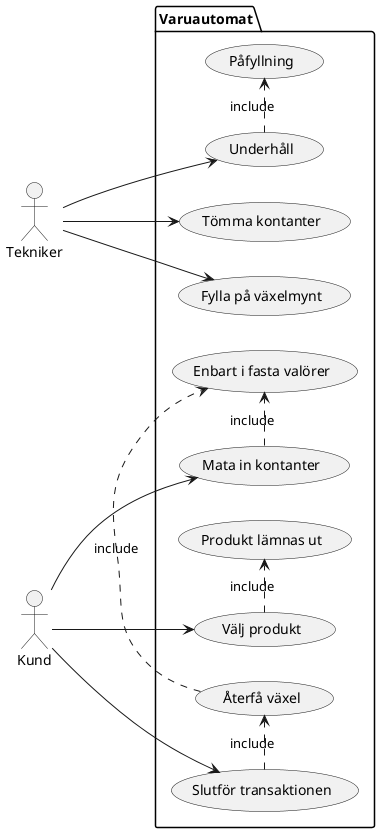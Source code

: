@startuml
left to right direction
actor Kund     as k
actor Tekniker as t
package Varuautomat {
  usecase "Mata in kontanter"      as mata_in_kontanter
  usecase "Välj produkt"           as välj_produkt
  usecase "Produkt lämnas ut"      as produkt_matas_ut
  usecase "Slutför transaktionen"  as slutför_transaktionen
  usecase "Återfå växel"           as återfå_växel
  usecase "Enbart i fasta valörer" as enbart_hela_valörer_hanteras
  usecase "Underhåll"              as underhåll
  usecase "Påfyllning"             as påfyllning
  usecase "Tömma kontanter"        as tömma_kontanter
  usecase "Fylla på växelmynt"     as växelmynt
}
k --> (mata_in_kontanter)
k --> (välj_produkt)
k --> (slutför_transaktionen)
(mata_in_kontanter) .>  (enbart_hela_valörer_hanteras) : include
(välj_produkt) .>       (produkt_matas_ut) :include
(slutför_transaktionen) .> (återfå_växel) : include
(återfå_växel) .>       (enbart_hela_valörer_hanteras) : include
t --> (underhåll)
(underhåll)    .>       (påfyllning) : include
t -> (tömma_kontanter)
t -> (växelmynt)
@enduml
